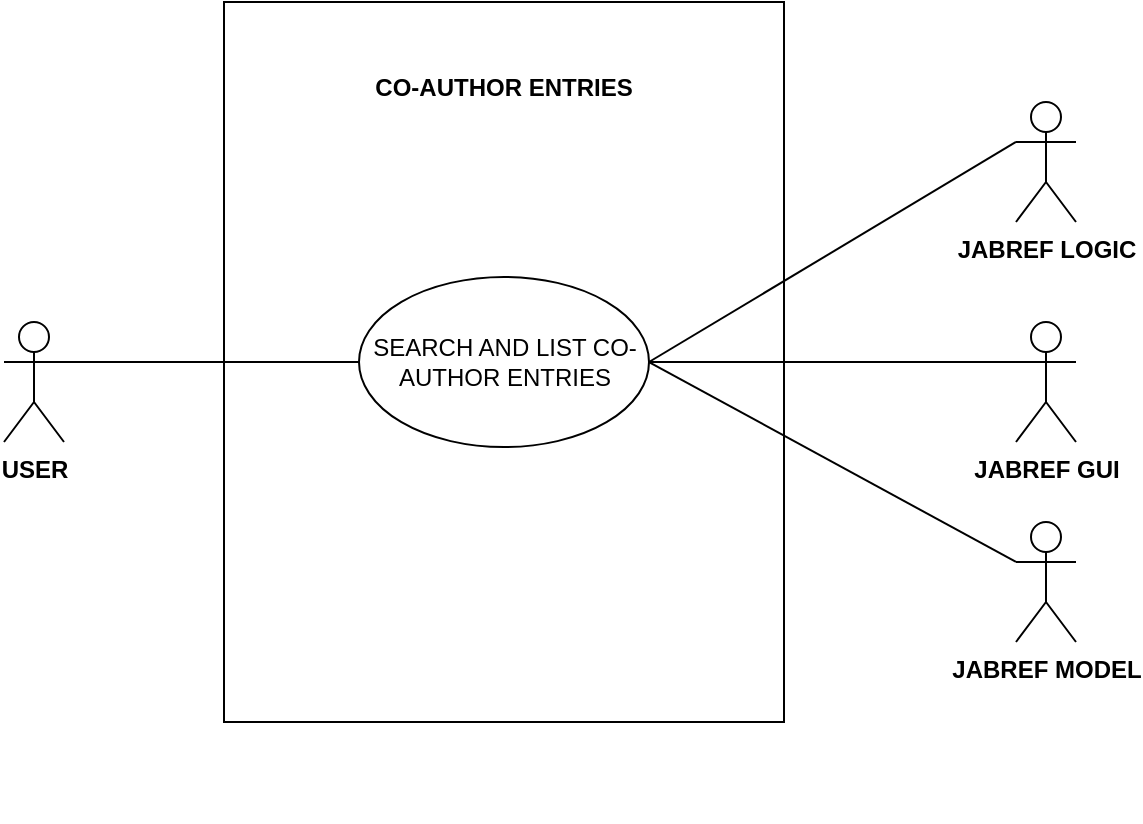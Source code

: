 <mxfile version="16.1.0" type="device"><diagram id="-ROYvcjKyyWWgAWjvK13" name="Page-1"><mxGraphModel dx="1038" dy="585" grid="1" gridSize="10" guides="1" tooltips="1" connect="1" arrows="1" fold="1" page="1" pageScale="1" pageWidth="1100" pageHeight="850" background="#FFFFFF" math="0" shadow="0"><root><mxCell id="0"/><mxCell id="1" parent="0"/><mxCell id="-QlRBzFyVYKR7Qs35IhJ-4" value="" style="group;labelBackgroundColor=none;" parent="1" vertex="1" connectable="0"><mxGeometry x="320" y="120" width="280" height="410" as="geometry"/></mxCell><mxCell id="-QlRBzFyVYKR7Qs35IhJ-3" value="" style="group;labelBackgroundColor=none;" parent="-QlRBzFyVYKR7Qs35IhJ-4" vertex="1" connectable="0"><mxGeometry width="280" height="410" as="geometry"/></mxCell><mxCell id="cBe-KEu7yYnJzYEx6nt3-4" value="" style="rounded=0;whiteSpace=wrap;html=1;labelBackgroundColor=none;" parent="-QlRBzFyVYKR7Qs35IhJ-3" vertex="1"><mxGeometry width="280" height="360" as="geometry"/></mxCell><mxCell id="cBe-KEu7yYnJzYEx6nt3-5" value="&lt;b&gt;CO-AUTHOR ENTRIES&lt;/b&gt;" style="text;html=1;strokeColor=none;fillColor=none;align=center;verticalAlign=middle;whiteSpace=wrap;rounded=0;labelBackgroundColor=none;" parent="-QlRBzFyVYKR7Qs35IhJ-3" vertex="1"><mxGeometry x="70" y="31.54" width="140" height="23.65" as="geometry"/></mxCell><mxCell id="cBe-KEu7yYnJzYEx6nt3-7" value="SEARCH AND LIST CO-AUTHOR ENTRIES" style="ellipse;whiteSpace=wrap;html=1;labelBackgroundColor=none;" parent="-QlRBzFyVYKR7Qs35IhJ-3" vertex="1"><mxGeometry x="67.5" y="137.46" width="145" height="85.09" as="geometry"/></mxCell><mxCell id="cBe-KEu7yYnJzYEx6nt3-1" value="&lt;b&gt;USER&lt;/b&gt;" style="shape=umlActor;verticalLabelPosition=bottom;verticalAlign=top;html=1;outlineConnect=0;labelBackgroundColor=none;" parent="1" vertex="1"><mxGeometry x="210" y="280" width="30" height="60" as="geometry"/></mxCell><mxCell id="cBe-KEu7yYnJzYEx6nt3-18" value="" style="endArrow=none;html=1;rounded=0;exitX=0;exitY=0.5;exitDx=0;exitDy=0;entryX=1;entryY=0.333;entryDx=0;entryDy=0;entryPerimeter=0;labelBackgroundColor=none;" parent="1" source="cBe-KEu7yYnJzYEx6nt3-7" target="cBe-KEu7yYnJzYEx6nt3-1" edge="1"><mxGeometry width="50" height="50" relative="1" as="geometry"><mxPoint x="250" y="395" as="sourcePoint"/><mxPoint x="250" y="260" as="targetPoint"/></mxGeometry></mxCell><mxCell id="cBe-KEu7yYnJzYEx6nt3-20" value="&lt;b&gt;JABREF LOGIC&lt;/b&gt;" style="shape=umlActor;verticalLabelPosition=bottom;verticalAlign=top;html=1;outlineConnect=0;labelBackgroundColor=none;" parent="1" vertex="1"><mxGeometry x="716" y="170" width="30" height="60" as="geometry"/></mxCell><mxCell id="cBe-KEu7yYnJzYEx6nt3-21" value="&lt;b&gt;JABREF GUI&lt;/b&gt;" style="shape=umlActor;verticalLabelPosition=bottom;verticalAlign=top;html=1;outlineConnect=0;labelBackgroundColor=none;" parent="1" vertex="1"><mxGeometry x="716" y="280" width="30" height="60" as="geometry"/></mxCell><mxCell id="cBe-KEu7yYnJzYEx6nt3-23" value="&lt;b&gt;JABREF MODEL&lt;/b&gt;" style="shape=umlActor;verticalLabelPosition=bottom;verticalAlign=top;html=1;outlineConnect=0;labelBackgroundColor=none;" parent="1" vertex="1"><mxGeometry x="716" y="380" width="30" height="60" as="geometry"/></mxCell><mxCell id="cBe-KEu7yYnJzYEx6nt3-38" value="" style="endArrow=none;html=1;rounded=0;entryX=0;entryY=0.333;entryDx=0;entryDy=0;entryPerimeter=0;exitX=1;exitY=0.5;exitDx=0;exitDy=0;labelBackgroundColor=none;" parent="1" source="cBe-KEu7yYnJzYEx6nt3-7" target="cBe-KEu7yYnJzYEx6nt3-20" edge="1"><mxGeometry width="50" height="50" relative="1" as="geometry"><mxPoint x="610" y="240" as="sourcePoint"/><mxPoint x="660" y="190" as="targetPoint"/></mxGeometry></mxCell><mxCell id="cBe-KEu7yYnJzYEx6nt3-39" value="" style="endArrow=none;html=1;rounded=0;entryX=1;entryY=0.5;entryDx=0;entryDy=0;exitX=0;exitY=0.333;exitDx=0;exitDy=0;exitPerimeter=0;labelBackgroundColor=none;" parent="1" source="cBe-KEu7yYnJzYEx6nt3-21" target="cBe-KEu7yYnJzYEx6nt3-7" edge="1"><mxGeometry width="50" height="50" relative="1" as="geometry"><mxPoint x="590" y="390" as="sourcePoint"/><mxPoint x="640" y="340" as="targetPoint"/></mxGeometry></mxCell><mxCell id="cBe-KEu7yYnJzYEx6nt3-42" value="" style="endArrow=none;html=1;rounded=0;entryX=0;entryY=0.333;entryDx=0;entryDy=0;entryPerimeter=0;exitX=1;exitY=0.5;exitDx=0;exitDy=0;labelBackgroundColor=none;" parent="1" source="cBe-KEu7yYnJzYEx6nt3-7" target="cBe-KEu7yYnJzYEx6nt3-23" edge="1"><mxGeometry width="50" height="50" relative="1" as="geometry"><mxPoint x="590" y="410" as="sourcePoint"/><mxPoint x="670" y="280" as="targetPoint"/></mxGeometry></mxCell></root></mxGraphModel></diagram></mxfile>